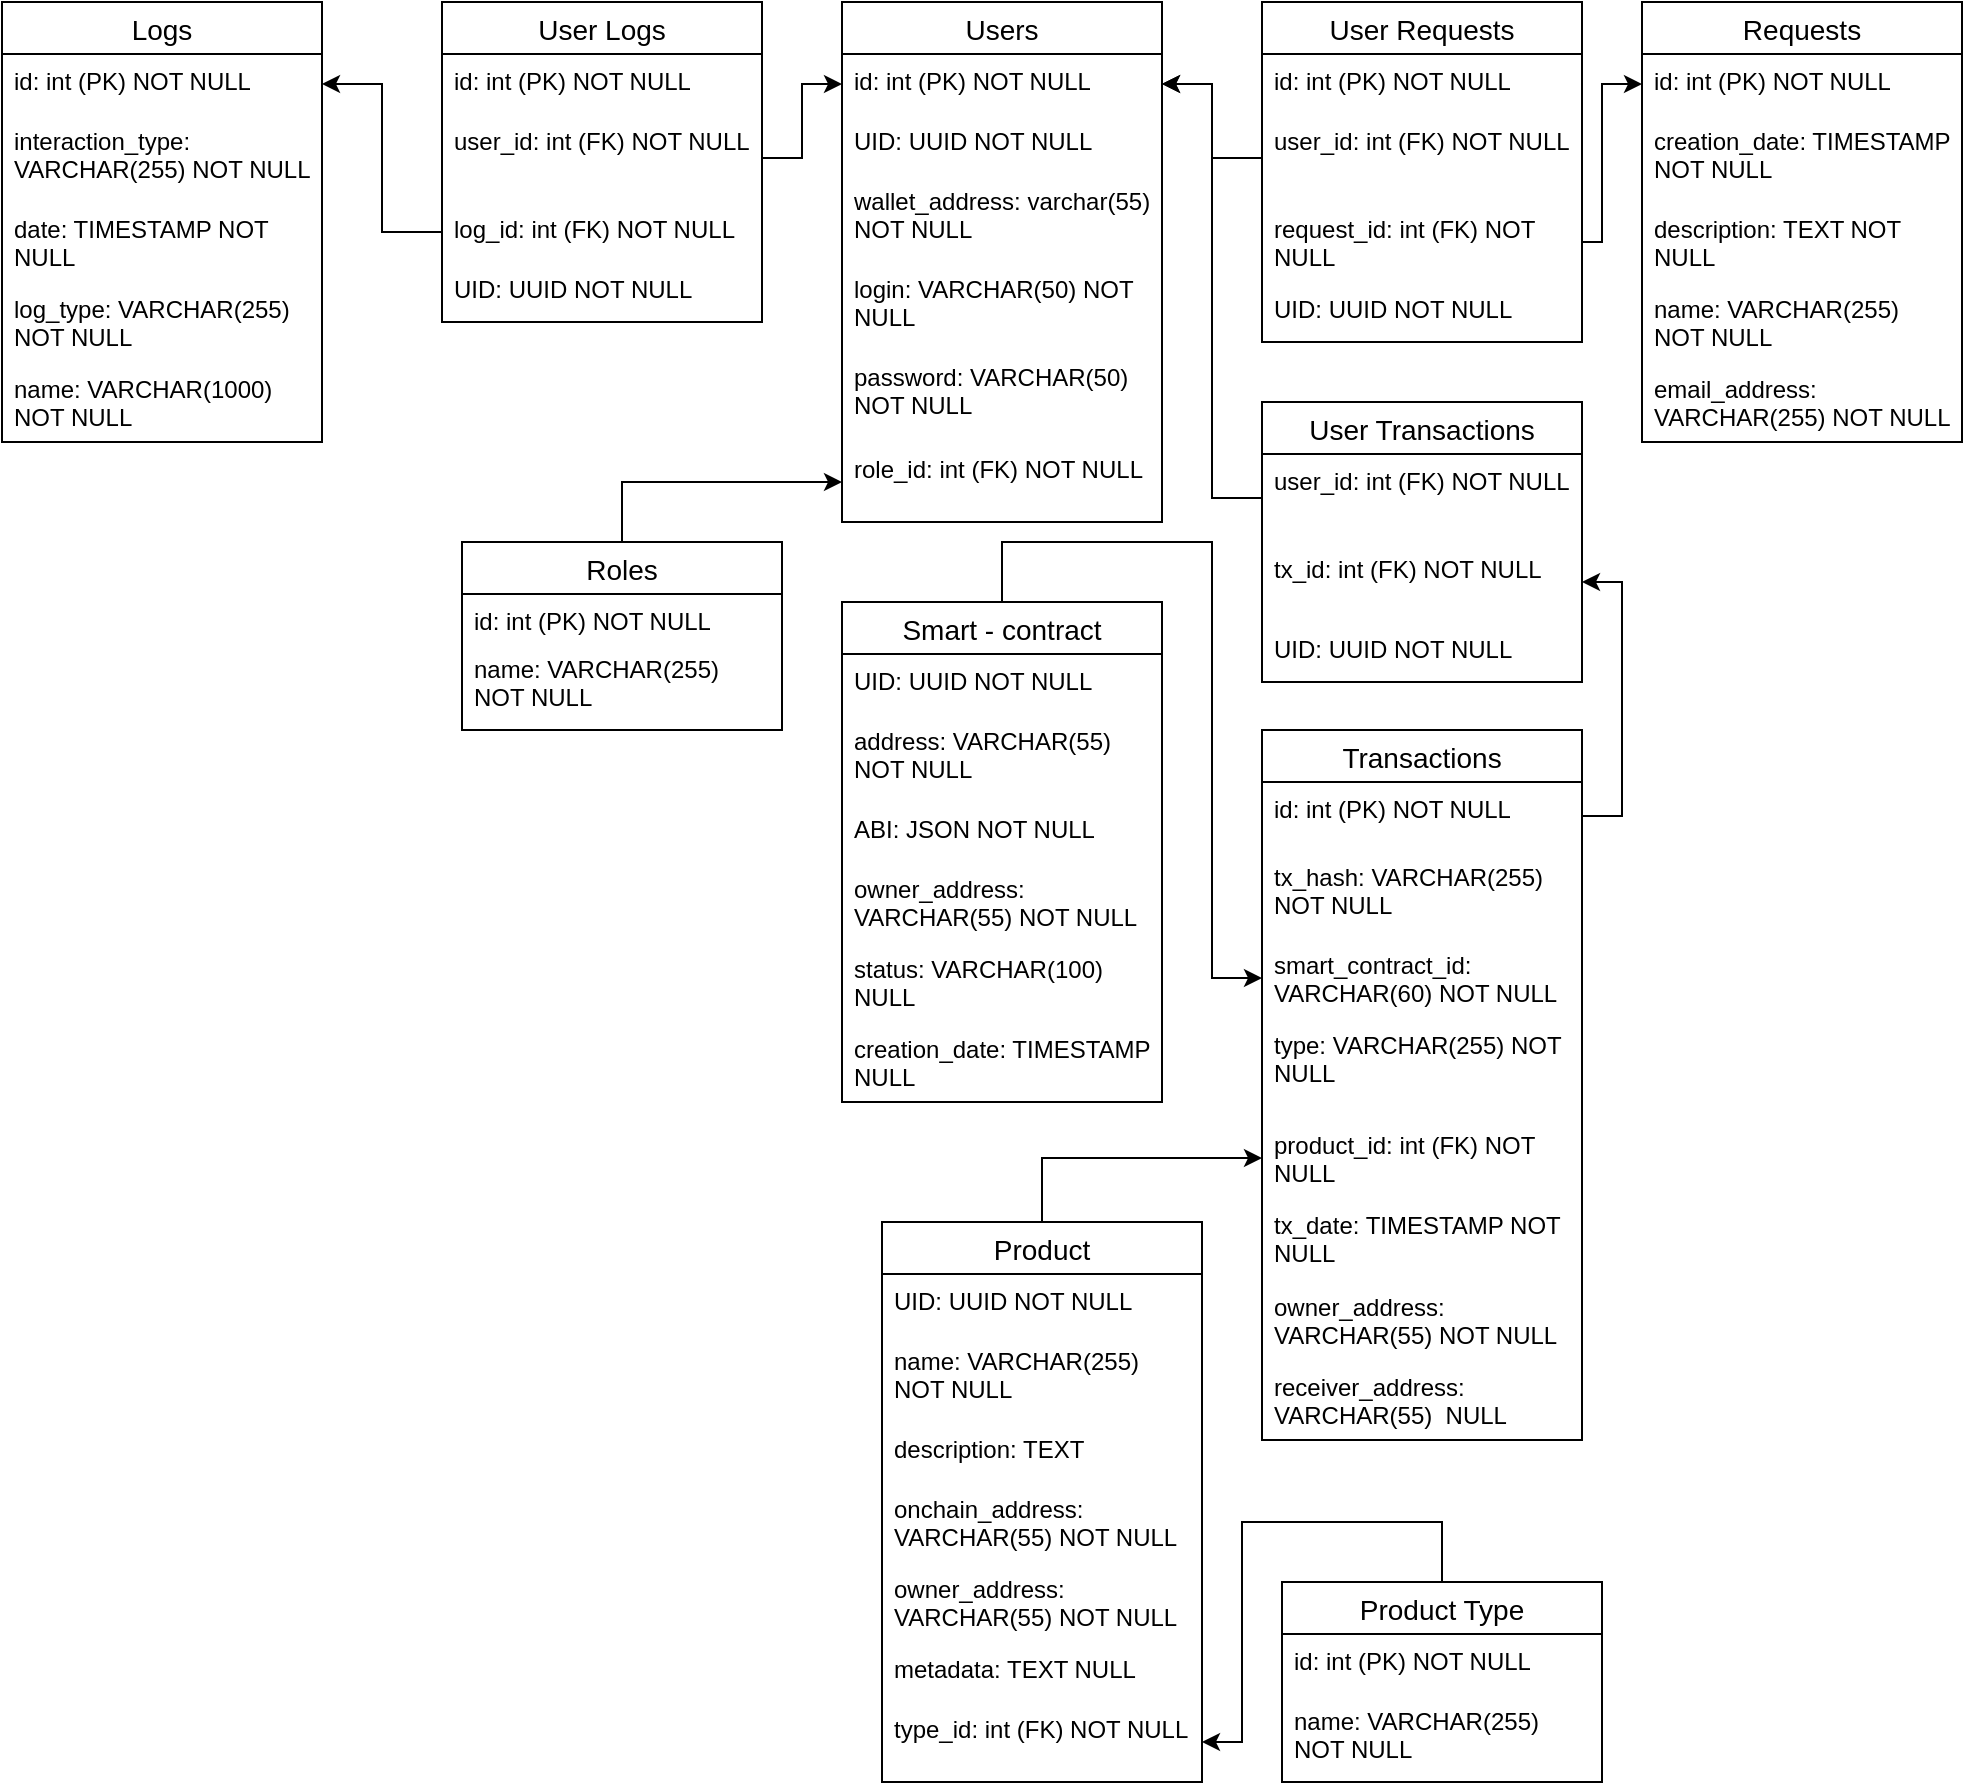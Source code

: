 <mxfile version="24.7.16">
  <diagram name="Page-1" id="ygvEJeif8jtYMkeodKxt">
    <mxGraphModel dx="2600" dy="920" grid="0" gridSize="10" guides="1" tooltips="1" connect="1" arrows="1" fold="1" page="1" pageScale="1" pageWidth="850" pageHeight="1100" math="0" shadow="0">
      <root>
        <mxCell id="0" />
        <mxCell id="1" parent="0" />
        <mxCell id="vk4hDPv6KdDmeWT89cOQ-1" value="Users" style="swimlane;fontStyle=0;childLayout=stackLayout;horizontal=1;startSize=26;horizontalStack=0;resizeParent=1;resizeParentMax=0;resizeLast=0;collapsible=1;marginBottom=0;align=center;fontSize=14;" vertex="1" parent="1">
          <mxGeometry x="290" y="20" width="160" height="260" as="geometry" />
        </mxCell>
        <mxCell id="vk4hDPv6KdDmeWT89cOQ-5" value="id: int (PK) NOT NULL" style="text;strokeColor=none;fillColor=none;spacingLeft=4;spacingRight=4;overflow=hidden;rotatable=0;points=[[0,0.5],[1,0.5]];portConstraint=eastwest;fontSize=12;whiteSpace=wrap;html=1;" vertex="1" parent="vk4hDPv6KdDmeWT89cOQ-1">
          <mxGeometry y="26" width="160" height="30" as="geometry" />
        </mxCell>
        <mxCell id="vk4hDPv6KdDmeWT89cOQ-7" value="UID: UUID NOT NULL" style="text;strokeColor=none;fillColor=none;spacingLeft=4;spacingRight=4;overflow=hidden;rotatable=0;points=[[0,0.5],[1,0.5]];portConstraint=eastwest;fontSize=12;whiteSpace=wrap;html=1;" vertex="1" parent="vk4hDPv6KdDmeWT89cOQ-1">
          <mxGeometry y="56" width="160" height="30" as="geometry" />
        </mxCell>
        <mxCell id="vk4hDPv6KdDmeWT89cOQ-8" value="wallet_address: varchar(55) NOT NULL" style="text;strokeColor=none;fillColor=none;spacingLeft=4;spacingRight=4;overflow=hidden;rotatable=0;points=[[0,0.5],[1,0.5]];portConstraint=eastwest;fontSize=12;whiteSpace=wrap;html=1;" vertex="1" parent="vk4hDPv6KdDmeWT89cOQ-1">
          <mxGeometry y="86" width="160" height="44" as="geometry" />
        </mxCell>
        <mxCell id="vk4hDPv6KdDmeWT89cOQ-2" value="login: VARCHAR(50) NOT NULL" style="text;strokeColor=none;fillColor=none;spacingLeft=4;spacingRight=4;overflow=hidden;rotatable=0;points=[[0,0.5],[1,0.5]];portConstraint=eastwest;fontSize=12;whiteSpace=wrap;html=1;" vertex="1" parent="vk4hDPv6KdDmeWT89cOQ-1">
          <mxGeometry y="130" width="160" height="44" as="geometry" />
        </mxCell>
        <mxCell id="vk4hDPv6KdDmeWT89cOQ-4" value="password: VARCHAR(50) NOT NULL" style="text;strokeColor=none;fillColor=none;spacingLeft=4;spacingRight=4;overflow=hidden;rotatable=0;points=[[0,0.5],[1,0.5]];portConstraint=eastwest;fontSize=12;whiteSpace=wrap;html=1;" vertex="1" parent="vk4hDPv6KdDmeWT89cOQ-1">
          <mxGeometry y="174" width="160" height="46" as="geometry" />
        </mxCell>
        <mxCell id="vk4hDPv6KdDmeWT89cOQ-61" value="role_id: int (FK) NOT NULL" style="text;strokeColor=none;fillColor=none;spacingLeft=4;spacingRight=4;overflow=hidden;rotatable=0;points=[[0,0.5],[1,0.5]];portConstraint=eastwest;fontSize=12;whiteSpace=wrap;html=1;" vertex="1" parent="vk4hDPv6KdDmeWT89cOQ-1">
          <mxGeometry y="220" width="160" height="40" as="geometry" />
        </mxCell>
        <mxCell id="vk4hDPv6KdDmeWT89cOQ-66" style="edgeStyle=orthogonalEdgeStyle;rounded=0;orthogonalLoop=1;jettySize=auto;html=1;" edge="1" parent="1" source="vk4hDPv6KdDmeWT89cOQ-11" target="vk4hDPv6KdDmeWT89cOQ-61">
          <mxGeometry relative="1" as="geometry" />
        </mxCell>
        <mxCell id="vk4hDPv6KdDmeWT89cOQ-11" value="Roles" style="swimlane;fontStyle=0;childLayout=stackLayout;horizontal=1;startSize=26;horizontalStack=0;resizeParent=1;resizeParentMax=0;resizeLast=0;collapsible=1;marginBottom=0;align=center;fontSize=14;" vertex="1" parent="1">
          <mxGeometry x="100" y="290" width="160" height="94" as="geometry" />
        </mxCell>
        <mxCell id="vk4hDPv6KdDmeWT89cOQ-12" value="id: int (PK) NOT NULL " style="text;strokeColor=none;fillColor=none;spacingLeft=4;spacingRight=4;overflow=hidden;rotatable=0;points=[[0,0.5],[1,0.5]];portConstraint=eastwest;fontSize=12;whiteSpace=wrap;html=1;" vertex="1" parent="vk4hDPv6KdDmeWT89cOQ-11">
          <mxGeometry y="26" width="160" height="24" as="geometry" />
        </mxCell>
        <mxCell id="vk4hDPv6KdDmeWT89cOQ-53" value="name: VARCHAR(255) NOT NULL" style="text;strokeColor=none;fillColor=none;spacingLeft=4;spacingRight=4;overflow=hidden;rotatable=0;points=[[0,0.5],[1,0.5]];portConstraint=eastwest;fontSize=12;whiteSpace=wrap;html=1;" vertex="1" parent="vk4hDPv6KdDmeWT89cOQ-11">
          <mxGeometry y="50" width="160" height="44" as="geometry" />
        </mxCell>
        <mxCell id="vk4hDPv6KdDmeWT89cOQ-14" value="Transactions" style="swimlane;fontStyle=0;childLayout=stackLayout;horizontal=1;startSize=26;horizontalStack=0;resizeParent=1;resizeParentMax=0;resizeLast=0;collapsible=1;marginBottom=0;align=center;fontSize=14;" vertex="1" parent="1">
          <mxGeometry x="500" y="384" width="160" height="355" as="geometry" />
        </mxCell>
        <mxCell id="vk4hDPv6KdDmeWT89cOQ-15" value="id: int (PK) NOT NULL" style="text;strokeColor=none;fillColor=none;spacingLeft=4;spacingRight=4;overflow=hidden;rotatable=0;points=[[0,0.5],[1,0.5]];portConstraint=eastwest;fontSize=12;whiteSpace=wrap;html=1;" vertex="1" parent="vk4hDPv6KdDmeWT89cOQ-14">
          <mxGeometry y="26" width="160" height="34" as="geometry" />
        </mxCell>
        <mxCell id="vk4hDPv6KdDmeWT89cOQ-89" value="tx_hash: VARCHAR(255) NOT NULL" style="text;strokeColor=none;fillColor=none;spacingLeft=4;spacingRight=4;overflow=hidden;rotatable=0;points=[[0,0.5],[1,0.5]];portConstraint=eastwest;fontSize=12;whiteSpace=wrap;html=1;" vertex="1" parent="vk4hDPv6KdDmeWT89cOQ-14">
          <mxGeometry y="60" width="160" height="44" as="geometry" />
        </mxCell>
        <mxCell id="vk4hDPv6KdDmeWT89cOQ-16" value="smart_contract_id: VARCHAR(60) NOT NULL" style="text;strokeColor=none;fillColor=none;spacingLeft=4;spacingRight=4;overflow=hidden;rotatable=0;points=[[0,0.5],[1,0.5]];portConstraint=eastwest;fontSize=12;whiteSpace=wrap;html=1;" vertex="1" parent="vk4hDPv6KdDmeWT89cOQ-14">
          <mxGeometry y="104" width="160" height="40" as="geometry" />
        </mxCell>
        <mxCell id="vk4hDPv6KdDmeWT89cOQ-17" value="type: VARCHAR(255) NOT NULL" style="text;strokeColor=none;fillColor=none;spacingLeft=4;spacingRight=4;overflow=hidden;rotatable=0;points=[[0,0.5],[1,0.5]];portConstraint=eastwest;fontSize=12;whiteSpace=wrap;html=1;" vertex="1" parent="vk4hDPv6KdDmeWT89cOQ-14">
          <mxGeometry y="144" width="160" height="50" as="geometry" />
        </mxCell>
        <mxCell id="vk4hDPv6KdDmeWT89cOQ-18" value="product_id: int (FK) NOT NULL" style="text;strokeColor=none;fillColor=none;spacingLeft=4;spacingRight=4;overflow=hidden;rotatable=0;points=[[0,0.5],[1,0.5]];portConstraint=eastwest;fontSize=12;whiteSpace=wrap;html=1;" vertex="1" parent="vk4hDPv6KdDmeWT89cOQ-14">
          <mxGeometry y="194" width="160" height="40" as="geometry" />
        </mxCell>
        <mxCell id="vk4hDPv6KdDmeWT89cOQ-19" value="tx_date: TIMESTAMP NOT NULL" style="text;strokeColor=none;fillColor=none;spacingLeft=4;spacingRight=4;overflow=hidden;rotatable=0;points=[[0,0.5],[1,0.5]];portConstraint=eastwest;fontSize=12;whiteSpace=wrap;html=1;" vertex="1" parent="vk4hDPv6KdDmeWT89cOQ-14">
          <mxGeometry y="234" width="160" height="41" as="geometry" />
        </mxCell>
        <mxCell id="vk4hDPv6KdDmeWT89cOQ-20" value="owner_address: VARCHAR(55) NOT NULL" style="text;strokeColor=none;fillColor=none;spacingLeft=4;spacingRight=4;overflow=hidden;rotatable=0;points=[[0,0.5],[1,0.5]];portConstraint=eastwest;fontSize=12;whiteSpace=wrap;html=1;" vertex="1" parent="vk4hDPv6KdDmeWT89cOQ-14">
          <mxGeometry y="275" width="160" height="40" as="geometry" />
        </mxCell>
        <mxCell id="vk4hDPv6KdDmeWT89cOQ-21" value="receiver_address: VARCHAR(55)&amp;nbsp; NULL" style="text;strokeColor=none;fillColor=none;spacingLeft=4;spacingRight=4;overflow=hidden;rotatable=0;points=[[0,0.5],[1,0.5]];portConstraint=eastwest;fontSize=12;whiteSpace=wrap;html=1;" vertex="1" parent="vk4hDPv6KdDmeWT89cOQ-14">
          <mxGeometry y="315" width="160" height="40" as="geometry" />
        </mxCell>
        <mxCell id="vk4hDPv6KdDmeWT89cOQ-102" style="edgeStyle=orthogonalEdgeStyle;rounded=0;orthogonalLoop=1;jettySize=auto;html=1;" edge="1" parent="1" source="vk4hDPv6KdDmeWT89cOQ-23" target="vk4hDPv6KdDmeWT89cOQ-18">
          <mxGeometry relative="1" as="geometry" />
        </mxCell>
        <mxCell id="vk4hDPv6KdDmeWT89cOQ-23" value="Product" style="swimlane;fontStyle=0;childLayout=stackLayout;horizontal=1;startSize=26;horizontalStack=0;resizeParent=1;resizeParentMax=0;resizeLast=0;collapsible=1;marginBottom=0;align=center;fontSize=14;" vertex="1" parent="1">
          <mxGeometry x="310" y="630" width="160" height="280" as="geometry" />
        </mxCell>
        <mxCell id="vk4hDPv6KdDmeWT89cOQ-24" value="UID: UUID NOT NULL" style="text;strokeColor=none;fillColor=none;spacingLeft=4;spacingRight=4;overflow=hidden;rotatable=0;points=[[0,0.5],[1,0.5]];portConstraint=eastwest;fontSize=12;whiteSpace=wrap;html=1;" vertex="1" parent="vk4hDPv6KdDmeWT89cOQ-23">
          <mxGeometry y="26" width="160" height="30" as="geometry" />
        </mxCell>
        <mxCell id="vk4hDPv6KdDmeWT89cOQ-25" value="name: VARCHAR(255) NOT NULL" style="text;strokeColor=none;fillColor=none;spacingLeft=4;spacingRight=4;overflow=hidden;rotatable=0;points=[[0,0.5],[1,0.5]];portConstraint=eastwest;fontSize=12;whiteSpace=wrap;html=1;" vertex="1" parent="vk4hDPv6KdDmeWT89cOQ-23">
          <mxGeometry y="56" width="160" height="44" as="geometry" />
        </mxCell>
        <mxCell id="vk4hDPv6KdDmeWT89cOQ-27" value="description: TEXT" style="text;strokeColor=none;fillColor=none;spacingLeft=4;spacingRight=4;overflow=hidden;rotatable=0;points=[[0,0.5],[1,0.5]];portConstraint=eastwest;fontSize=12;whiteSpace=wrap;html=1;" vertex="1" parent="vk4hDPv6KdDmeWT89cOQ-23">
          <mxGeometry y="100" width="160" height="30" as="geometry" />
        </mxCell>
        <mxCell id="vk4hDPv6KdDmeWT89cOQ-28" value="onchain_address: VARCHAR(55) NOT NULL" style="text;strokeColor=none;fillColor=none;spacingLeft=4;spacingRight=4;overflow=hidden;rotatable=0;points=[[0,0.5],[1,0.5]];portConstraint=eastwest;fontSize=12;whiteSpace=wrap;html=1;" vertex="1" parent="vk4hDPv6KdDmeWT89cOQ-23">
          <mxGeometry y="130" width="160" height="40" as="geometry" />
        </mxCell>
        <mxCell id="vk4hDPv6KdDmeWT89cOQ-29" value="owner_address: VARCHAR(55) NOT NULL" style="text;strokeColor=none;fillColor=none;spacingLeft=4;spacingRight=4;overflow=hidden;rotatable=0;points=[[0,0.5],[1,0.5]];portConstraint=eastwest;fontSize=12;whiteSpace=wrap;html=1;" vertex="1" parent="vk4hDPv6KdDmeWT89cOQ-23">
          <mxGeometry y="170" width="160" height="40" as="geometry" />
        </mxCell>
        <mxCell id="vk4hDPv6KdDmeWT89cOQ-30" value="metadata: TEXT NULL" style="text;strokeColor=none;fillColor=none;spacingLeft=4;spacingRight=4;overflow=hidden;rotatable=0;points=[[0,0.5],[1,0.5]];portConstraint=eastwest;fontSize=12;whiteSpace=wrap;html=1;" vertex="1" parent="vk4hDPv6KdDmeWT89cOQ-23">
          <mxGeometry y="210" width="160" height="30" as="geometry" />
        </mxCell>
        <mxCell id="vk4hDPv6KdDmeWT89cOQ-26" value="type_id: int (FK) NOT NULL" style="text;strokeColor=none;fillColor=none;spacingLeft=4;spacingRight=4;overflow=hidden;rotatable=0;points=[[0,0.5],[1,0.5]];portConstraint=eastwest;fontSize=12;whiteSpace=wrap;html=1;" vertex="1" parent="vk4hDPv6KdDmeWT89cOQ-23">
          <mxGeometry y="240" width="160" height="40" as="geometry" />
        </mxCell>
        <mxCell id="vk4hDPv6KdDmeWT89cOQ-105" style="edgeStyle=orthogonalEdgeStyle;rounded=0;orthogonalLoop=1;jettySize=auto;html=1;" edge="1" parent="1" source="vk4hDPv6KdDmeWT89cOQ-32" target="vk4hDPv6KdDmeWT89cOQ-26">
          <mxGeometry relative="1" as="geometry">
            <Array as="points">
              <mxPoint x="590" y="780" />
              <mxPoint x="490" y="780" />
              <mxPoint x="490" y="890" />
            </Array>
          </mxGeometry>
        </mxCell>
        <mxCell id="vk4hDPv6KdDmeWT89cOQ-32" value="Product Type" style="swimlane;fontStyle=0;childLayout=stackLayout;horizontal=1;startSize=26;horizontalStack=0;resizeParent=1;resizeParentMax=0;resizeLast=0;collapsible=1;marginBottom=0;align=center;fontSize=14;" vertex="1" parent="1">
          <mxGeometry x="510" y="810" width="160" height="100" as="geometry" />
        </mxCell>
        <mxCell id="vk4hDPv6KdDmeWT89cOQ-33" value="id: int (PK) NOT NULL" style="text;strokeColor=none;fillColor=none;spacingLeft=4;spacingRight=4;overflow=hidden;rotatable=0;points=[[0,0.5],[1,0.5]];portConstraint=eastwest;fontSize=12;whiteSpace=wrap;html=1;" vertex="1" parent="vk4hDPv6KdDmeWT89cOQ-32">
          <mxGeometry y="26" width="160" height="30" as="geometry" />
        </mxCell>
        <mxCell id="vk4hDPv6KdDmeWT89cOQ-55" value="name: VARCHAR(255) NOT NULL" style="text;strokeColor=none;fillColor=none;spacingLeft=4;spacingRight=4;overflow=hidden;rotatable=0;points=[[0,0.5],[1,0.5]];portConstraint=eastwest;fontSize=12;whiteSpace=wrap;html=1;" vertex="1" parent="vk4hDPv6KdDmeWT89cOQ-32">
          <mxGeometry y="56" width="160" height="44" as="geometry" />
        </mxCell>
        <mxCell id="vk4hDPv6KdDmeWT89cOQ-106" style="edgeStyle=orthogonalEdgeStyle;rounded=0;orthogonalLoop=1;jettySize=auto;html=1;" edge="1" parent="1" source="vk4hDPv6KdDmeWT89cOQ-35" target="vk4hDPv6KdDmeWT89cOQ-16">
          <mxGeometry relative="1" as="geometry">
            <Array as="points">
              <mxPoint x="370" y="290" />
              <mxPoint x="475" y="290" />
              <mxPoint x="475" y="508" />
            </Array>
          </mxGeometry>
        </mxCell>
        <mxCell id="vk4hDPv6KdDmeWT89cOQ-35" value="Smart - contract" style="swimlane;fontStyle=0;childLayout=stackLayout;horizontal=1;startSize=26;horizontalStack=0;resizeParent=1;resizeParentMax=0;resizeLast=0;collapsible=1;marginBottom=0;align=center;fontSize=14;" vertex="1" parent="1">
          <mxGeometry x="290" y="320" width="160" height="250" as="geometry" />
        </mxCell>
        <mxCell id="vk4hDPv6KdDmeWT89cOQ-36" value="UID: UUID NOT NULL" style="text;strokeColor=none;fillColor=none;spacingLeft=4;spacingRight=4;overflow=hidden;rotatable=0;points=[[0,0.5],[1,0.5]];portConstraint=eastwest;fontSize=12;whiteSpace=wrap;html=1;" vertex="1" parent="vk4hDPv6KdDmeWT89cOQ-35">
          <mxGeometry y="26" width="160" height="30" as="geometry" />
        </mxCell>
        <mxCell id="vk4hDPv6KdDmeWT89cOQ-37" value="address: VARCHAR(55) NOT NULL" style="text;strokeColor=none;fillColor=none;spacingLeft=4;spacingRight=4;overflow=hidden;rotatable=0;points=[[0,0.5],[1,0.5]];portConstraint=eastwest;fontSize=12;whiteSpace=wrap;html=1;" vertex="1" parent="vk4hDPv6KdDmeWT89cOQ-35">
          <mxGeometry y="56" width="160" height="44" as="geometry" />
        </mxCell>
        <mxCell id="vk4hDPv6KdDmeWT89cOQ-38" value="ABI: JSON NOT NULL" style="text;strokeColor=none;fillColor=none;spacingLeft=4;spacingRight=4;overflow=hidden;rotatable=0;points=[[0,0.5],[1,0.5]];portConstraint=eastwest;fontSize=12;whiteSpace=wrap;html=1;" vertex="1" parent="vk4hDPv6KdDmeWT89cOQ-35">
          <mxGeometry y="100" width="160" height="30" as="geometry" />
        </mxCell>
        <mxCell id="vk4hDPv6KdDmeWT89cOQ-39" value="owner_address: VARCHAR(55) NOT NULL" style="text;strokeColor=none;fillColor=none;spacingLeft=4;spacingRight=4;overflow=hidden;rotatable=0;points=[[0,0.5],[1,0.5]];portConstraint=eastwest;fontSize=12;whiteSpace=wrap;html=1;" vertex="1" parent="vk4hDPv6KdDmeWT89cOQ-35">
          <mxGeometry y="130" width="160" height="40" as="geometry" />
        </mxCell>
        <mxCell id="vk4hDPv6KdDmeWT89cOQ-40" value="status: VARCHAR(100) NULL" style="text;strokeColor=none;fillColor=none;spacingLeft=4;spacingRight=4;overflow=hidden;rotatable=0;points=[[0,0.5],[1,0.5]];portConstraint=eastwest;fontSize=12;whiteSpace=wrap;html=1;" vertex="1" parent="vk4hDPv6KdDmeWT89cOQ-35">
          <mxGeometry y="170" width="160" height="40" as="geometry" />
        </mxCell>
        <mxCell id="vk4hDPv6KdDmeWT89cOQ-41" value="creation_date: TIMESTAMP NULL" style="text;strokeColor=none;fillColor=none;spacingLeft=4;spacingRight=4;overflow=hidden;rotatable=0;points=[[0,0.5],[1,0.5]];portConstraint=eastwest;fontSize=12;whiteSpace=wrap;html=1;" vertex="1" parent="vk4hDPv6KdDmeWT89cOQ-35">
          <mxGeometry y="210" width="160" height="40" as="geometry" />
        </mxCell>
        <mxCell id="vk4hDPv6KdDmeWT89cOQ-43" value="Requests" style="swimlane;fontStyle=0;childLayout=stackLayout;horizontal=1;startSize=26;horizontalStack=0;resizeParent=1;resizeParentMax=0;resizeLast=0;collapsible=1;marginBottom=0;align=center;fontSize=14;" vertex="1" parent="1">
          <mxGeometry x="690" y="20" width="160" height="220" as="geometry" />
        </mxCell>
        <mxCell id="vk4hDPv6KdDmeWT89cOQ-44" value="id: int (PK) NOT NULL" style="text;strokeColor=none;fillColor=none;spacingLeft=4;spacingRight=4;overflow=hidden;rotatable=0;points=[[0,0.5],[1,0.5]];portConstraint=eastwest;fontSize=12;whiteSpace=wrap;html=1;" vertex="1" parent="vk4hDPv6KdDmeWT89cOQ-43">
          <mxGeometry y="26" width="160" height="30" as="geometry" />
        </mxCell>
        <mxCell id="vk4hDPv6KdDmeWT89cOQ-45" value="creation_date: TIMESTAMP NOT NULL" style="text;strokeColor=none;fillColor=none;spacingLeft=4;spacingRight=4;overflow=hidden;rotatable=0;points=[[0,0.5],[1,0.5]];portConstraint=eastwest;fontSize=12;whiteSpace=wrap;html=1;" vertex="1" parent="vk4hDPv6KdDmeWT89cOQ-43">
          <mxGeometry y="56" width="160" height="44" as="geometry" />
        </mxCell>
        <mxCell id="vk4hDPv6KdDmeWT89cOQ-46" value="description: TEXT NOT NULL" style="text;strokeColor=none;fillColor=none;spacingLeft=4;spacingRight=4;overflow=hidden;rotatable=0;points=[[0,0.5],[1,0.5]];portConstraint=eastwest;fontSize=12;whiteSpace=wrap;html=1;" vertex="1" parent="vk4hDPv6KdDmeWT89cOQ-43">
          <mxGeometry y="100" width="160" height="40" as="geometry" />
        </mxCell>
        <mxCell id="vk4hDPv6KdDmeWT89cOQ-54" value="name: VARCHAR(255) NOT NULL" style="text;strokeColor=none;fillColor=none;spacingLeft=4;spacingRight=4;overflow=hidden;rotatable=0;points=[[0,0.5],[1,0.5]];portConstraint=eastwest;fontSize=12;whiteSpace=wrap;html=1;" vertex="1" parent="vk4hDPv6KdDmeWT89cOQ-43">
          <mxGeometry y="140" width="160" height="40" as="geometry" />
        </mxCell>
        <mxCell id="vk4hDPv6KdDmeWT89cOQ-81" value="email_address: VARCHAR(255) NOT NULL" style="text;strokeColor=none;fillColor=none;spacingLeft=4;spacingRight=4;overflow=hidden;rotatable=0;points=[[0,0.5],[1,0.5]];portConstraint=eastwest;fontSize=12;whiteSpace=wrap;html=1;" vertex="1" parent="vk4hDPv6KdDmeWT89cOQ-43">
          <mxGeometry y="180" width="160" height="40" as="geometry" />
        </mxCell>
        <mxCell id="vk4hDPv6KdDmeWT89cOQ-47" value="Logs" style="swimlane;fontStyle=0;childLayout=stackLayout;horizontal=1;startSize=26;horizontalStack=0;resizeParent=1;resizeParentMax=0;resizeLast=0;collapsible=1;marginBottom=0;align=center;fontSize=14;" vertex="1" parent="1">
          <mxGeometry x="-130" y="20" width="160" height="220" as="geometry" />
        </mxCell>
        <mxCell id="vk4hDPv6KdDmeWT89cOQ-48" value="id: int (PK) NOT NULL" style="text;strokeColor=none;fillColor=none;spacingLeft=4;spacingRight=4;overflow=hidden;rotatable=0;points=[[0,0.5],[1,0.5]];portConstraint=eastwest;fontSize=12;whiteSpace=wrap;html=1;" vertex="1" parent="vk4hDPv6KdDmeWT89cOQ-47">
          <mxGeometry y="26" width="160" height="30" as="geometry" />
        </mxCell>
        <mxCell id="vk4hDPv6KdDmeWT89cOQ-49" value="interaction_type: VARCHAR(255) NOT NULL" style="text;strokeColor=none;fillColor=none;spacingLeft=4;spacingRight=4;overflow=hidden;rotatable=0;points=[[0,0.5],[1,0.5]];portConstraint=eastwest;fontSize=12;whiteSpace=wrap;html=1;" vertex="1" parent="vk4hDPv6KdDmeWT89cOQ-47">
          <mxGeometry y="56" width="160" height="44" as="geometry" />
        </mxCell>
        <mxCell id="vk4hDPv6KdDmeWT89cOQ-50" value="date: TIMESTAMP NOT NULL" style="text;strokeColor=none;fillColor=none;spacingLeft=4;spacingRight=4;overflow=hidden;rotatable=0;points=[[0,0.5],[1,0.5]];portConstraint=eastwest;fontSize=12;whiteSpace=wrap;html=1;" vertex="1" parent="vk4hDPv6KdDmeWT89cOQ-47">
          <mxGeometry y="100" width="160" height="40" as="geometry" />
        </mxCell>
        <mxCell id="vk4hDPv6KdDmeWT89cOQ-51" value="log_type: VARCHAR(255) NOT NULL" style="text;strokeColor=none;fillColor=none;spacingLeft=4;spacingRight=4;overflow=hidden;rotatable=0;points=[[0,0.5],[1,0.5]];portConstraint=eastwest;fontSize=12;whiteSpace=wrap;html=1;" vertex="1" parent="vk4hDPv6KdDmeWT89cOQ-47">
          <mxGeometry y="140" width="160" height="40" as="geometry" />
        </mxCell>
        <mxCell id="vk4hDPv6KdDmeWT89cOQ-57" value="name: VARCHAR(1000) NOT NULL" style="text;strokeColor=none;fillColor=none;spacingLeft=4;spacingRight=4;overflow=hidden;rotatable=0;points=[[0,0.5],[1,0.5]];portConstraint=eastwest;fontSize=12;whiteSpace=wrap;html=1;" vertex="1" parent="vk4hDPv6KdDmeWT89cOQ-47">
          <mxGeometry y="180" width="160" height="40" as="geometry" />
        </mxCell>
        <mxCell id="vk4hDPv6KdDmeWT89cOQ-68" value="User Logs" style="swimlane;fontStyle=0;childLayout=stackLayout;horizontal=1;startSize=26;horizontalStack=0;resizeParent=1;resizeParentMax=0;resizeLast=0;collapsible=1;marginBottom=0;align=center;fontSize=14;" vertex="1" parent="1">
          <mxGeometry x="90" y="20" width="160" height="160" as="geometry" />
        </mxCell>
        <mxCell id="vk4hDPv6KdDmeWT89cOQ-69" value="id: int (PK) NOT NULL" style="text;strokeColor=none;fillColor=none;spacingLeft=4;spacingRight=4;overflow=hidden;rotatable=0;points=[[0,0.5],[1,0.5]];portConstraint=eastwest;fontSize=12;whiteSpace=wrap;html=1;" vertex="1" parent="vk4hDPv6KdDmeWT89cOQ-68">
          <mxGeometry y="26" width="160" height="30" as="geometry" />
        </mxCell>
        <mxCell id="vk4hDPv6KdDmeWT89cOQ-70" value="user_id: int (FK) NOT NULL" style="text;strokeColor=none;fillColor=none;spacingLeft=4;spacingRight=4;overflow=hidden;rotatable=0;points=[[0,0.5],[1,0.5]];portConstraint=eastwest;fontSize=12;whiteSpace=wrap;html=1;" vertex="1" parent="vk4hDPv6KdDmeWT89cOQ-68">
          <mxGeometry y="56" width="160" height="44" as="geometry" />
        </mxCell>
        <mxCell id="vk4hDPv6KdDmeWT89cOQ-71" value="log_id: int (FK) NOT NULL" style="text;strokeColor=none;fillColor=none;spacingLeft=4;spacingRight=4;overflow=hidden;rotatable=0;points=[[0,0.5],[1,0.5]];portConstraint=eastwest;fontSize=12;whiteSpace=wrap;html=1;" vertex="1" parent="vk4hDPv6KdDmeWT89cOQ-68">
          <mxGeometry y="100" width="160" height="30" as="geometry" />
        </mxCell>
        <mxCell id="vk4hDPv6KdDmeWT89cOQ-75" value="UID: UUID NOT NULL" style="text;strokeColor=none;fillColor=none;spacingLeft=4;spacingRight=4;overflow=hidden;rotatable=0;points=[[0,0.5],[1,0.5]];portConstraint=eastwest;fontSize=12;whiteSpace=wrap;html=1;" vertex="1" parent="vk4hDPv6KdDmeWT89cOQ-68">
          <mxGeometry y="130" width="160" height="30" as="geometry" />
        </mxCell>
        <mxCell id="vk4hDPv6KdDmeWT89cOQ-73" style="edgeStyle=orthogonalEdgeStyle;rounded=0;orthogonalLoop=1;jettySize=auto;html=1;" edge="1" parent="1" source="vk4hDPv6KdDmeWT89cOQ-70" target="vk4hDPv6KdDmeWT89cOQ-5">
          <mxGeometry relative="1" as="geometry" />
        </mxCell>
        <mxCell id="vk4hDPv6KdDmeWT89cOQ-74" style="edgeStyle=orthogonalEdgeStyle;rounded=0;orthogonalLoop=1;jettySize=auto;html=1;" edge="1" parent="1" source="vk4hDPv6KdDmeWT89cOQ-71" target="vk4hDPv6KdDmeWT89cOQ-48">
          <mxGeometry relative="1" as="geometry" />
        </mxCell>
        <mxCell id="vk4hDPv6KdDmeWT89cOQ-76" value="User Requests" style="swimlane;fontStyle=0;childLayout=stackLayout;horizontal=1;startSize=26;horizontalStack=0;resizeParent=1;resizeParentMax=0;resizeLast=0;collapsible=1;marginBottom=0;align=center;fontSize=14;" vertex="1" parent="1">
          <mxGeometry x="500" y="20" width="160" height="170" as="geometry" />
        </mxCell>
        <mxCell id="vk4hDPv6KdDmeWT89cOQ-77" value="id: int (PK) NOT NULL" style="text;strokeColor=none;fillColor=none;spacingLeft=4;spacingRight=4;overflow=hidden;rotatable=0;points=[[0,0.5],[1,0.5]];portConstraint=eastwest;fontSize=12;whiteSpace=wrap;html=1;" vertex="1" parent="vk4hDPv6KdDmeWT89cOQ-76">
          <mxGeometry y="26" width="160" height="30" as="geometry" />
        </mxCell>
        <mxCell id="vk4hDPv6KdDmeWT89cOQ-78" value="user_id: int (FK) NOT NULL" style="text;strokeColor=none;fillColor=none;spacingLeft=4;spacingRight=4;overflow=hidden;rotatable=0;points=[[0,0.5],[1,0.5]];portConstraint=eastwest;fontSize=12;whiteSpace=wrap;html=1;" vertex="1" parent="vk4hDPv6KdDmeWT89cOQ-76">
          <mxGeometry y="56" width="160" height="44" as="geometry" />
        </mxCell>
        <mxCell id="vk4hDPv6KdDmeWT89cOQ-79" value="request_id: int (FK) NOT NULL" style="text;strokeColor=none;fillColor=none;spacingLeft=4;spacingRight=4;overflow=hidden;rotatable=0;points=[[0,0.5],[1,0.5]];portConstraint=eastwest;fontSize=12;whiteSpace=wrap;html=1;" vertex="1" parent="vk4hDPv6KdDmeWT89cOQ-76">
          <mxGeometry y="100" width="160" height="40" as="geometry" />
        </mxCell>
        <mxCell id="vk4hDPv6KdDmeWT89cOQ-80" value="UID: UUID NOT NULL" style="text;strokeColor=none;fillColor=none;spacingLeft=4;spacingRight=4;overflow=hidden;rotatable=0;points=[[0,0.5],[1,0.5]];portConstraint=eastwest;fontSize=12;whiteSpace=wrap;html=1;" vertex="1" parent="vk4hDPv6KdDmeWT89cOQ-76">
          <mxGeometry y="140" width="160" height="30" as="geometry" />
        </mxCell>
        <mxCell id="vk4hDPv6KdDmeWT89cOQ-82" style="edgeStyle=orthogonalEdgeStyle;rounded=0;orthogonalLoop=1;jettySize=auto;html=1;" edge="1" parent="1" source="vk4hDPv6KdDmeWT89cOQ-78" target="vk4hDPv6KdDmeWT89cOQ-5">
          <mxGeometry relative="1" as="geometry" />
        </mxCell>
        <mxCell id="vk4hDPv6KdDmeWT89cOQ-83" style="edgeStyle=orthogonalEdgeStyle;rounded=0;orthogonalLoop=1;jettySize=auto;html=1;" edge="1" parent="1" source="vk4hDPv6KdDmeWT89cOQ-79" target="vk4hDPv6KdDmeWT89cOQ-44">
          <mxGeometry relative="1" as="geometry">
            <Array as="points">
              <mxPoint x="670" y="140" />
              <mxPoint x="670" y="61" />
            </Array>
          </mxGeometry>
        </mxCell>
        <mxCell id="vk4hDPv6KdDmeWT89cOQ-95" value="User Transactions" style="swimlane;fontStyle=0;childLayout=stackLayout;horizontal=1;startSize=26;horizontalStack=0;resizeParent=1;resizeParentMax=0;resizeLast=0;collapsible=1;marginBottom=0;align=center;fontSize=14;" vertex="1" parent="1">
          <mxGeometry x="500" y="220" width="160" height="140" as="geometry" />
        </mxCell>
        <mxCell id="vk4hDPv6KdDmeWT89cOQ-96" value="user_id: int (FK) NOT NULL" style="text;strokeColor=none;fillColor=none;spacingLeft=4;spacingRight=4;overflow=hidden;rotatable=0;points=[[0,0.5],[1,0.5]];portConstraint=eastwest;fontSize=12;whiteSpace=wrap;html=1;" vertex="1" parent="vk4hDPv6KdDmeWT89cOQ-95">
          <mxGeometry y="26" width="160" height="44" as="geometry" />
        </mxCell>
        <mxCell id="vk4hDPv6KdDmeWT89cOQ-97" value="tx_id: int (FK) NOT NULL" style="text;strokeColor=none;fillColor=none;spacingLeft=4;spacingRight=4;overflow=hidden;rotatable=0;points=[[0,0.5],[1,0.5]];portConstraint=eastwest;fontSize=12;whiteSpace=wrap;html=1;" vertex="1" parent="vk4hDPv6KdDmeWT89cOQ-95">
          <mxGeometry y="70" width="160" height="40" as="geometry" />
        </mxCell>
        <mxCell id="vk4hDPv6KdDmeWT89cOQ-98" value="UID: UUID NOT NULL" style="text;strokeColor=none;fillColor=none;spacingLeft=4;spacingRight=4;overflow=hidden;rotatable=0;points=[[0,0.5],[1,0.5]];portConstraint=eastwest;fontSize=12;whiteSpace=wrap;html=1;" vertex="1" parent="vk4hDPv6KdDmeWT89cOQ-95">
          <mxGeometry y="110" width="160" height="30" as="geometry" />
        </mxCell>
        <mxCell id="vk4hDPv6KdDmeWT89cOQ-100" style="edgeStyle=orthogonalEdgeStyle;rounded=0;orthogonalLoop=1;jettySize=auto;html=1;entryX=1;entryY=0.5;entryDx=0;entryDy=0;" edge="1" parent="1" source="vk4hDPv6KdDmeWT89cOQ-96" target="vk4hDPv6KdDmeWT89cOQ-5">
          <mxGeometry relative="1" as="geometry" />
        </mxCell>
        <mxCell id="vk4hDPv6KdDmeWT89cOQ-107" style="edgeStyle=orthogonalEdgeStyle;rounded=0;orthogonalLoop=1;jettySize=auto;html=1;entryX=1;entryY=0.5;entryDx=0;entryDy=0;" edge="1" parent="1" source="vk4hDPv6KdDmeWT89cOQ-15" target="vk4hDPv6KdDmeWT89cOQ-97">
          <mxGeometry relative="1" as="geometry">
            <Array as="points">
              <mxPoint x="680" y="427" />
              <mxPoint x="680" y="310" />
            </Array>
          </mxGeometry>
        </mxCell>
      </root>
    </mxGraphModel>
  </diagram>
</mxfile>
